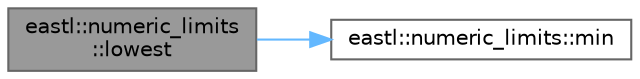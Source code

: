 digraph "eastl::numeric_limits::lowest"
{
 // LATEX_PDF_SIZE
  bgcolor="transparent";
  edge [fontname=Helvetica,fontsize=10,labelfontname=Helvetica,labelfontsize=10];
  node [fontname=Helvetica,fontsize=10,shape=box,height=0.2,width=0.4];
  rankdir="LR";
  Node1 [id="Node000001",label="eastl::numeric_limits\l::lowest",height=0.2,width=0.4,color="gray40", fillcolor="grey60", style="filled", fontcolor="black",tooltip=" "];
  Node1 -> Node2 [id="edge2_Node000001_Node000002",color="steelblue1",style="solid",tooltip=" "];
  Node2 [id="Node000002",label="eastl::numeric_limits::min",height=0.2,width=0.4,color="grey40", fillcolor="white", style="filled",URL="$classeastl_1_1numeric__limits.html#af650fcb0aa305c9f565d73362c088365",tooltip=" "];
}
